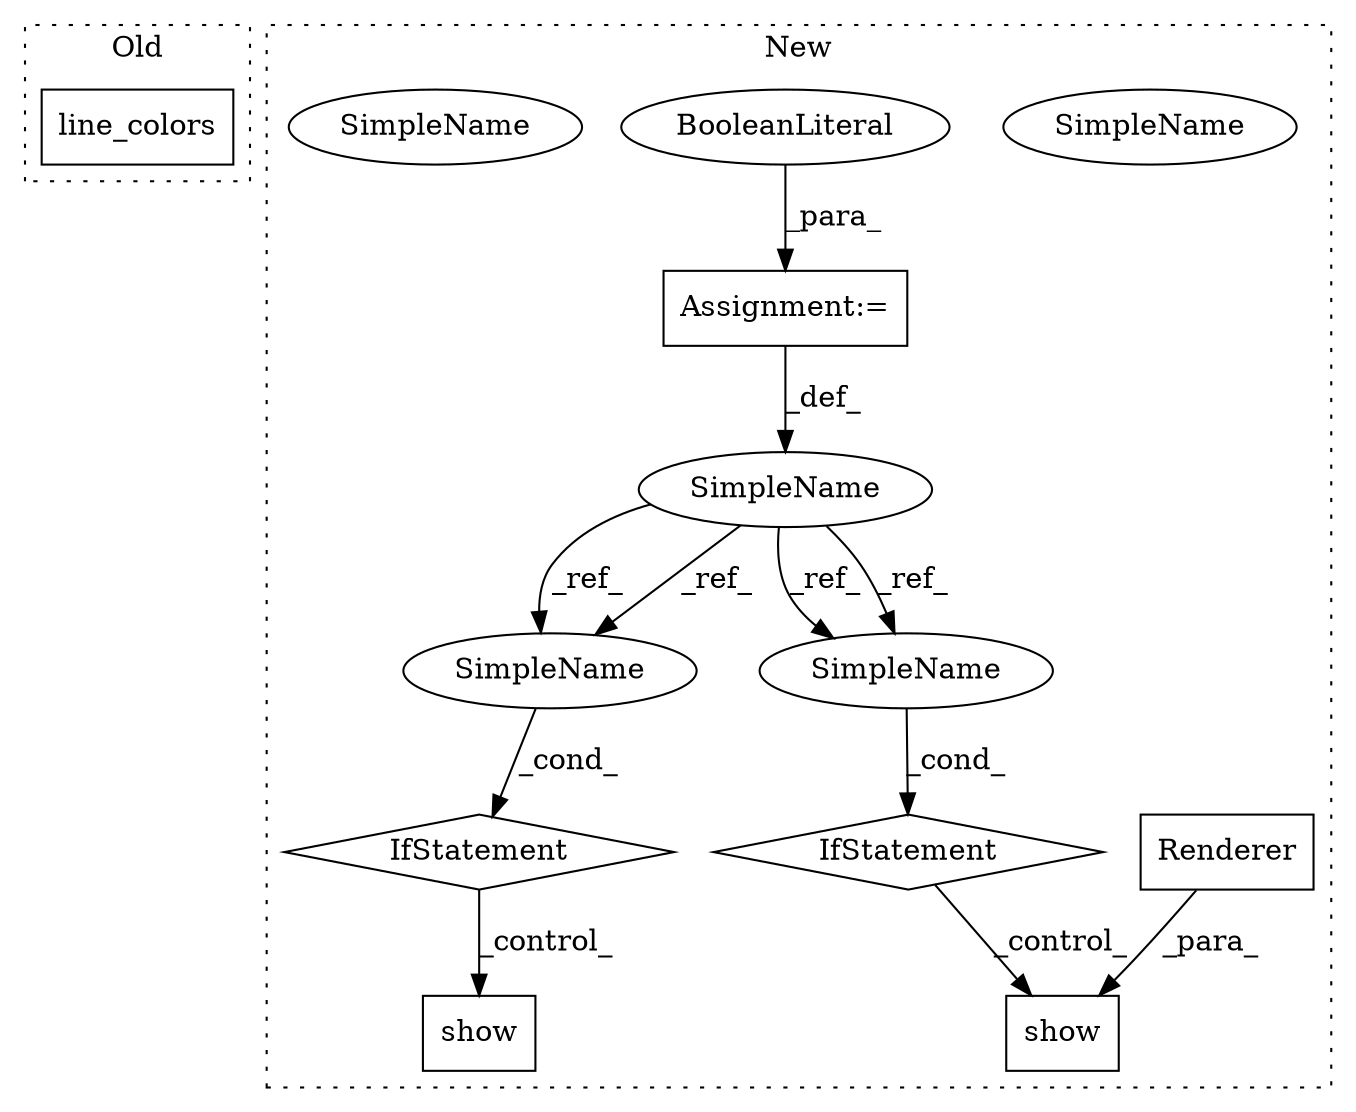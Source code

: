 digraph G {
subgraph cluster0 {
1 [label="line_colors" a="32" s="2684,2707" l="12,1" shape="box"];
label = "Old";
style="dotted";
}
subgraph cluster1 {
2 [label="show" a="32" s="3385,3391" l="5,1" shape="box"];
3 [label="SimpleName" a="42" s="1458" l="11" shape="ellipse"];
4 [label="IfStatement" a="25" s="3351,3366" l="4,2" shape="diamond"];
5 [label="SimpleName" a="42" s="3355" l="11" shape="ellipse"];
6 [label="Renderer" a="32" s="3174" l="10" shape="box"];
7 [label="IfStatement" a="25" s="2850,2865" l="4,2" shape="diamond"];
8 [label="Assignment:=" a="7" s="1469" l="1" shape="box"];
9 [label="BooleanLiteral" a="9" s="1470" l="5" shape="ellipse"];
10 [label="show" a="32" s="2884,2890" l="5,1" shape="box"];
11 [label="SimpleName" a="42" s="2854" l="11" shape="ellipse"];
12 [label="SimpleName" a="42" s="2854" l="11" shape="ellipse"];
13 [label="SimpleName" a="42" s="3355" l="11" shape="ellipse"];
label = "New";
style="dotted";
}
3 -> 13 [label="_ref_"];
3 -> 12 [label="_ref_"];
3 -> 13 [label="_ref_"];
3 -> 12 [label="_ref_"];
4 -> 2 [label="_control_"];
6 -> 2 [label="_para_"];
7 -> 10 [label="_control_"];
8 -> 3 [label="_def_"];
9 -> 8 [label="_para_"];
12 -> 7 [label="_cond_"];
13 -> 4 [label="_cond_"];
}